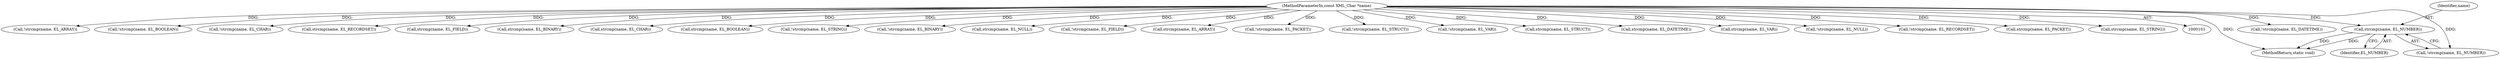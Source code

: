 digraph "0_php-src_66fd44209d5ffcb9b3d1bc1b9fd8e35b485040c0@pointer" {
"1000301" [label="(Call,strcmp(name, EL_NUMBER))"];
"1000103" [label="(MethodParameterIn,const XML_Char *name)"];
"1000881" [label="(Call,!strcmp(name, EL_DATETIME))"];
"1000914" [label="(MethodReturn,static void)"];
"1000479" [label="(Call,!strcmp(name, EL_ARRAY))"];
"1000341" [label="(Call,!strcmp(name, EL_BOOLEAN))"];
"1000236" [label="(Call,!strcmp(name, EL_CHAR))"];
"1000607" [label="(Call,strcmp(name, EL_RECORDSET))"];
"1000764" [label="(Call,strcmp(name, EL_FIELD))"];
"1000190" [label="(Call,strcmp(name, EL_BINARY))"];
"1000237" [label="(Call,strcmp(name, EL_CHAR))"];
"1000342" [label="(Call,strcmp(name, EL_BOOLEAN))"];
"1000142" [label="(Call,!strcmp(name, EL_STRING))"];
"1000189" [label="(Call,!strcmp(name, EL_BINARY))"];
"1000447" [label="(Call,strcmp(name, EL_NULL))"];
"1000103" [label="(MethodParameterIn,const XML_Char *name)"];
"1000302" [label="(Identifier,name)"];
"1000763" [label="(Call,!strcmp(name, EL_FIELD))"];
"1000480" [label="(Call,strcmp(name, EL_ARRAY))"];
"1000114" [label="(Call,!strcmp(name, EL_PACKET))"];
"1000512" [label="(Call,!strcmp(name, EL_STRUCT))"];
"1000303" [label="(Identifier,EL_NUMBER)"];
"1000545" [label="(Call,!strcmp(name, EL_VAR))"];
"1000513" [label="(Call,strcmp(name, EL_STRUCT))"];
"1000882" [label="(Call,strcmp(name, EL_DATETIME))"];
"1000300" [label="(Call,!strcmp(name, EL_NUMBER))"];
"1000546" [label="(Call,strcmp(name, EL_VAR))"];
"1000301" [label="(Call,strcmp(name, EL_NUMBER))"];
"1000446" [label="(Call,!strcmp(name, EL_NULL))"];
"1000606" [label="(Call,!strcmp(name, EL_RECORDSET))"];
"1000115" [label="(Call,strcmp(name, EL_PACKET))"];
"1000143" [label="(Call,strcmp(name, EL_STRING))"];
"1000301" -> "1000300"  [label="AST: "];
"1000301" -> "1000303"  [label="CFG: "];
"1000302" -> "1000301"  [label="AST: "];
"1000303" -> "1000301"  [label="AST: "];
"1000300" -> "1000301"  [label="CFG: "];
"1000301" -> "1000914"  [label="DDG: "];
"1000301" -> "1000914"  [label="DDG: "];
"1000103" -> "1000301"  [label="DDG: "];
"1000103" -> "1000101"  [label="AST: "];
"1000103" -> "1000914"  [label="DDG: "];
"1000103" -> "1000114"  [label="DDG: "];
"1000103" -> "1000115"  [label="DDG: "];
"1000103" -> "1000142"  [label="DDG: "];
"1000103" -> "1000143"  [label="DDG: "];
"1000103" -> "1000189"  [label="DDG: "];
"1000103" -> "1000190"  [label="DDG: "];
"1000103" -> "1000236"  [label="DDG: "];
"1000103" -> "1000237"  [label="DDG: "];
"1000103" -> "1000300"  [label="DDG: "];
"1000103" -> "1000341"  [label="DDG: "];
"1000103" -> "1000342"  [label="DDG: "];
"1000103" -> "1000446"  [label="DDG: "];
"1000103" -> "1000447"  [label="DDG: "];
"1000103" -> "1000479"  [label="DDG: "];
"1000103" -> "1000480"  [label="DDG: "];
"1000103" -> "1000512"  [label="DDG: "];
"1000103" -> "1000513"  [label="DDG: "];
"1000103" -> "1000545"  [label="DDG: "];
"1000103" -> "1000546"  [label="DDG: "];
"1000103" -> "1000606"  [label="DDG: "];
"1000103" -> "1000607"  [label="DDG: "];
"1000103" -> "1000763"  [label="DDG: "];
"1000103" -> "1000764"  [label="DDG: "];
"1000103" -> "1000881"  [label="DDG: "];
"1000103" -> "1000882"  [label="DDG: "];
}
